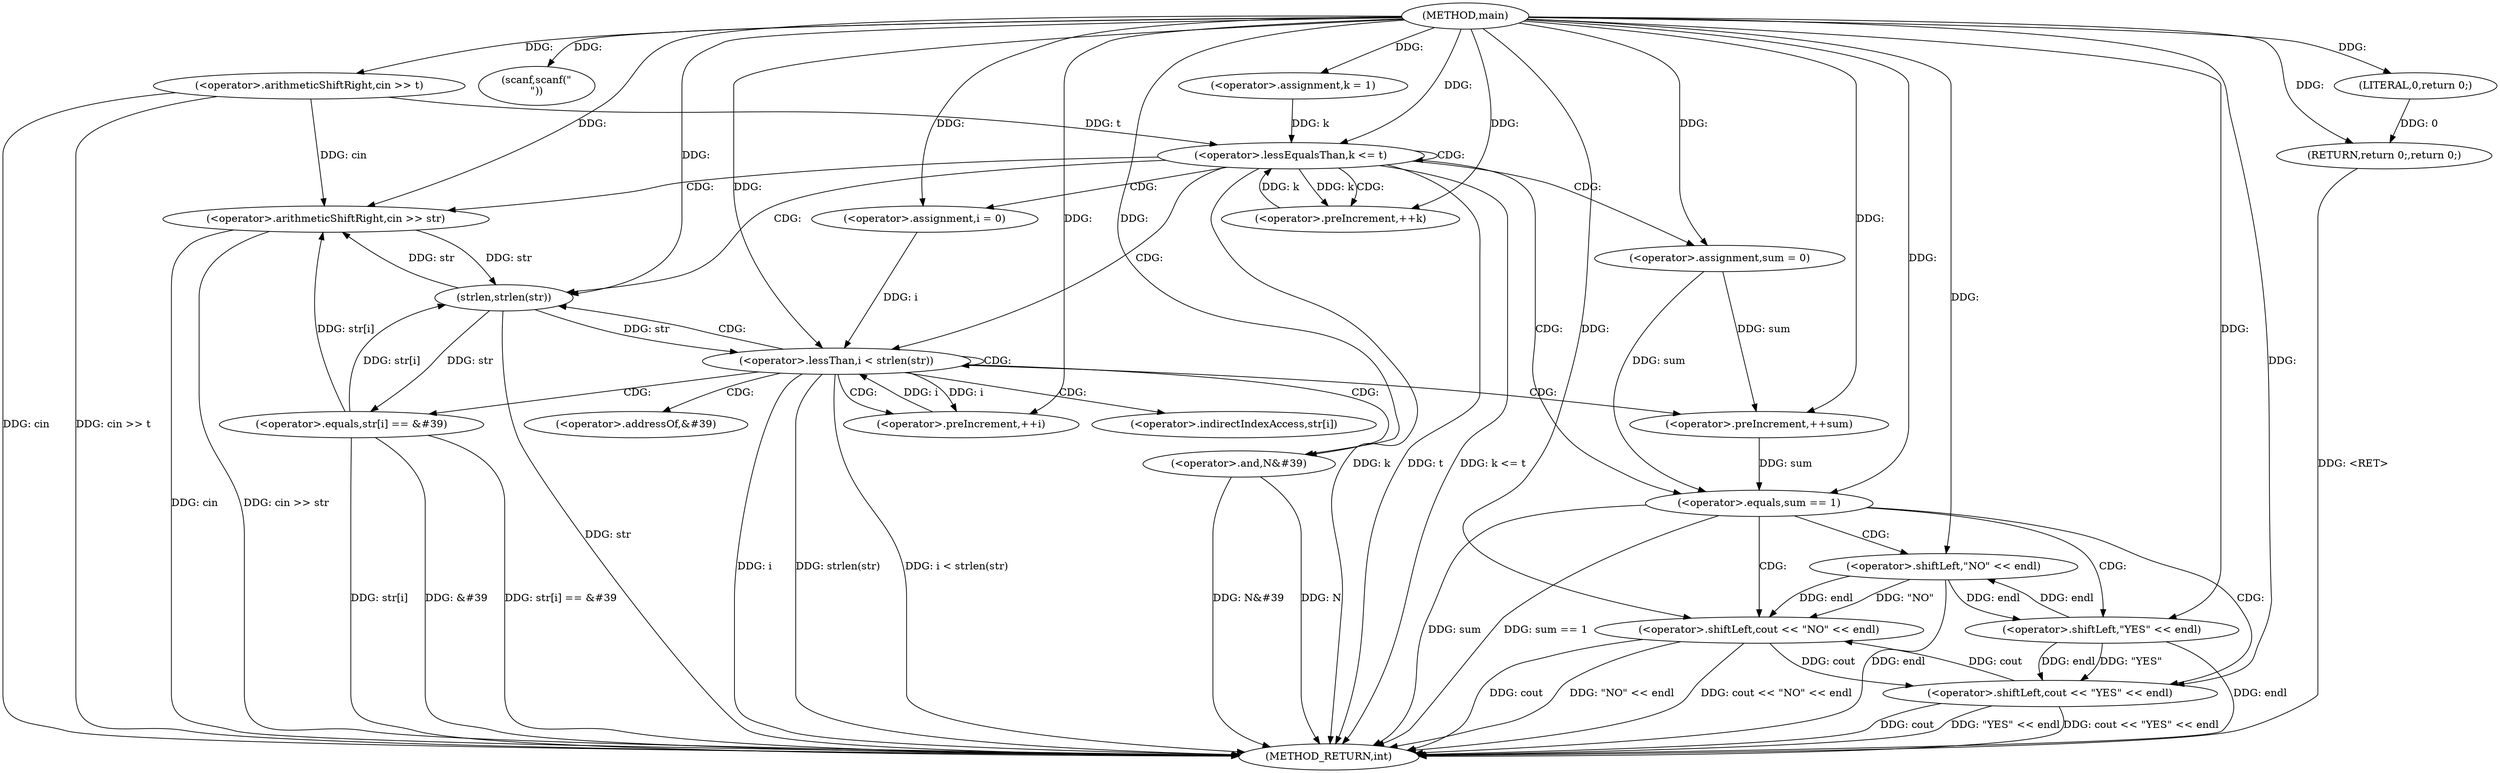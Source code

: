 digraph "main" {  
"1000102" [label = "(METHOD,main)" ]
"1000170" [label = "(METHOD_RETURN,int)" ]
"1000104" [label = "(<operator>.arithmeticShiftRight,cin >> t)" ]
"1000107" [label = "(scanf,scanf(\"\n\"))" ]
"1000168" [label = "(RETURN,return 0;,return 0;)" ]
"1000111" [label = "(<operator>.assignment,k = 1)" ]
"1000114" [label = "(<operator>.lessEqualsThan,k <= t)" ]
"1000117" [label = "(<operator>.preIncrement,++k)" ]
"1000169" [label = "(LITERAL,0,return 0;)" ]
"1000120" [label = "(<operator>.arithmeticShiftRight,cin >> str)" ]
"1000124" [label = "(<operator>.assignment,sum = 0)" ]
"1000129" [label = "(<operator>.assignment,i = 0)" ]
"1000132" [label = "(<operator>.lessThan,i < strlen(str))" ]
"1000136" [label = "(<operator>.preIncrement,++i)" ]
"1000152" [label = "(<operator>.equals,sum == 1)" ]
"1000139" [label = "(<operator>.equals,str[i] == &#39)" ]
"1000145" [label = "(<operator>.and,N&#39)" ]
"1000156" [label = "(<operator>.shiftLeft,cout << \"NO\" << endl)" ]
"1000134" [label = "(strlen,strlen(str))" ]
"1000149" [label = "(<operator>.preIncrement,++sum)" ]
"1000163" [label = "(<operator>.shiftLeft,cout << \"YES\" << endl)" ]
"1000158" [label = "(<operator>.shiftLeft,\"NO\" << endl)" ]
"1000165" [label = "(<operator>.shiftLeft,\"YES\" << endl)" ]
"1000140" [label = "(<operator>.indirectIndexAccess,str[i])" ]
"1000143" [label = "(<operator>.addressOf,&#39)" ]
  "1000104" -> "1000170"  [ label = "DDG: cin"] 
  "1000104" -> "1000170"  [ label = "DDG: cin >> t"] 
  "1000114" -> "1000170"  [ label = "DDG: k"] 
  "1000114" -> "1000170"  [ label = "DDG: t"] 
  "1000114" -> "1000170"  [ label = "DDG: k <= t"] 
  "1000120" -> "1000170"  [ label = "DDG: cin"] 
  "1000120" -> "1000170"  [ label = "DDG: cin >> str"] 
  "1000132" -> "1000170"  [ label = "DDG: i"] 
  "1000134" -> "1000170"  [ label = "DDG: str"] 
  "1000132" -> "1000170"  [ label = "DDG: strlen(str)"] 
  "1000132" -> "1000170"  [ label = "DDG: i < strlen(str)"] 
  "1000152" -> "1000170"  [ label = "DDG: sum"] 
  "1000152" -> "1000170"  [ label = "DDG: sum == 1"] 
  "1000163" -> "1000170"  [ label = "DDG: cout"] 
  "1000165" -> "1000170"  [ label = "DDG: endl"] 
  "1000163" -> "1000170"  [ label = "DDG: \"YES\" << endl"] 
  "1000163" -> "1000170"  [ label = "DDG: cout << \"YES\" << endl"] 
  "1000156" -> "1000170"  [ label = "DDG: cout"] 
  "1000158" -> "1000170"  [ label = "DDG: endl"] 
  "1000156" -> "1000170"  [ label = "DDG: \"NO\" << endl"] 
  "1000156" -> "1000170"  [ label = "DDG: cout << \"NO\" << endl"] 
  "1000139" -> "1000170"  [ label = "DDG: str[i]"] 
  "1000139" -> "1000170"  [ label = "DDG: &#39"] 
  "1000139" -> "1000170"  [ label = "DDG: str[i] == &#39"] 
  "1000145" -> "1000170"  [ label = "DDG: N&#39"] 
  "1000168" -> "1000170"  [ label = "DDG: <RET>"] 
  "1000145" -> "1000170"  [ label = "DDG: N"] 
  "1000102" -> "1000107"  [ label = "DDG: "] 
  "1000169" -> "1000168"  [ label = "DDG: 0"] 
  "1000102" -> "1000168"  [ label = "DDG: "] 
  "1000102" -> "1000104"  [ label = "DDG: "] 
  "1000102" -> "1000111"  [ label = "DDG: "] 
  "1000102" -> "1000169"  [ label = "DDG: "] 
  "1000111" -> "1000114"  [ label = "DDG: k"] 
  "1000117" -> "1000114"  [ label = "DDG: k"] 
  "1000102" -> "1000114"  [ label = "DDG: "] 
  "1000104" -> "1000114"  [ label = "DDG: t"] 
  "1000114" -> "1000117"  [ label = "DDG: k"] 
  "1000102" -> "1000117"  [ label = "DDG: "] 
  "1000102" -> "1000124"  [ label = "DDG: "] 
  "1000104" -> "1000120"  [ label = "DDG: cin"] 
  "1000102" -> "1000120"  [ label = "DDG: "] 
  "1000134" -> "1000120"  [ label = "DDG: str"] 
  "1000139" -> "1000120"  [ label = "DDG: str[i]"] 
  "1000102" -> "1000129"  [ label = "DDG: "] 
  "1000129" -> "1000132"  [ label = "DDG: i"] 
  "1000136" -> "1000132"  [ label = "DDG: i"] 
  "1000102" -> "1000132"  [ label = "DDG: "] 
  "1000134" -> "1000132"  [ label = "DDG: str"] 
  "1000132" -> "1000136"  [ label = "DDG: i"] 
  "1000102" -> "1000136"  [ label = "DDG: "] 
  "1000124" -> "1000152"  [ label = "DDG: sum"] 
  "1000149" -> "1000152"  [ label = "DDG: sum"] 
  "1000102" -> "1000152"  [ label = "DDG: "] 
  "1000120" -> "1000134"  [ label = "DDG: str"] 
  "1000139" -> "1000134"  [ label = "DDG: str[i]"] 
  "1000102" -> "1000134"  [ label = "DDG: "] 
  "1000134" -> "1000139"  [ label = "DDG: str"] 
  "1000102" -> "1000145"  [ label = "DDG: "] 
  "1000163" -> "1000156"  [ label = "DDG: cout"] 
  "1000102" -> "1000156"  [ label = "DDG: "] 
  "1000158" -> "1000156"  [ label = "DDG: endl"] 
  "1000158" -> "1000156"  [ label = "DDG: \"NO\""] 
  "1000124" -> "1000149"  [ label = "DDG: sum"] 
  "1000102" -> "1000149"  [ label = "DDG: "] 
  "1000102" -> "1000158"  [ label = "DDG: "] 
  "1000165" -> "1000158"  [ label = "DDG: endl"] 
  "1000156" -> "1000163"  [ label = "DDG: cout"] 
  "1000102" -> "1000163"  [ label = "DDG: "] 
  "1000165" -> "1000163"  [ label = "DDG: endl"] 
  "1000165" -> "1000163"  [ label = "DDG: \"YES\""] 
  "1000102" -> "1000165"  [ label = "DDG: "] 
  "1000158" -> "1000165"  [ label = "DDG: endl"] 
  "1000114" -> "1000120"  [ label = "CDG: "] 
  "1000114" -> "1000117"  [ label = "CDG: "] 
  "1000114" -> "1000132"  [ label = "CDG: "] 
  "1000114" -> "1000129"  [ label = "CDG: "] 
  "1000114" -> "1000124"  [ label = "CDG: "] 
  "1000114" -> "1000152"  [ label = "CDG: "] 
  "1000114" -> "1000114"  [ label = "CDG: "] 
  "1000114" -> "1000134"  [ label = "CDG: "] 
  "1000132" -> "1000143"  [ label = "CDG: "] 
  "1000132" -> "1000132"  [ label = "CDG: "] 
  "1000132" -> "1000145"  [ label = "CDG: "] 
  "1000132" -> "1000139"  [ label = "CDG: "] 
  "1000132" -> "1000136"  [ label = "CDG: "] 
  "1000132" -> "1000149"  [ label = "CDG: "] 
  "1000132" -> "1000140"  [ label = "CDG: "] 
  "1000132" -> "1000134"  [ label = "CDG: "] 
  "1000152" -> "1000163"  [ label = "CDG: "] 
  "1000152" -> "1000158"  [ label = "CDG: "] 
  "1000152" -> "1000156"  [ label = "CDG: "] 
  "1000152" -> "1000165"  [ label = "CDG: "] 
}
